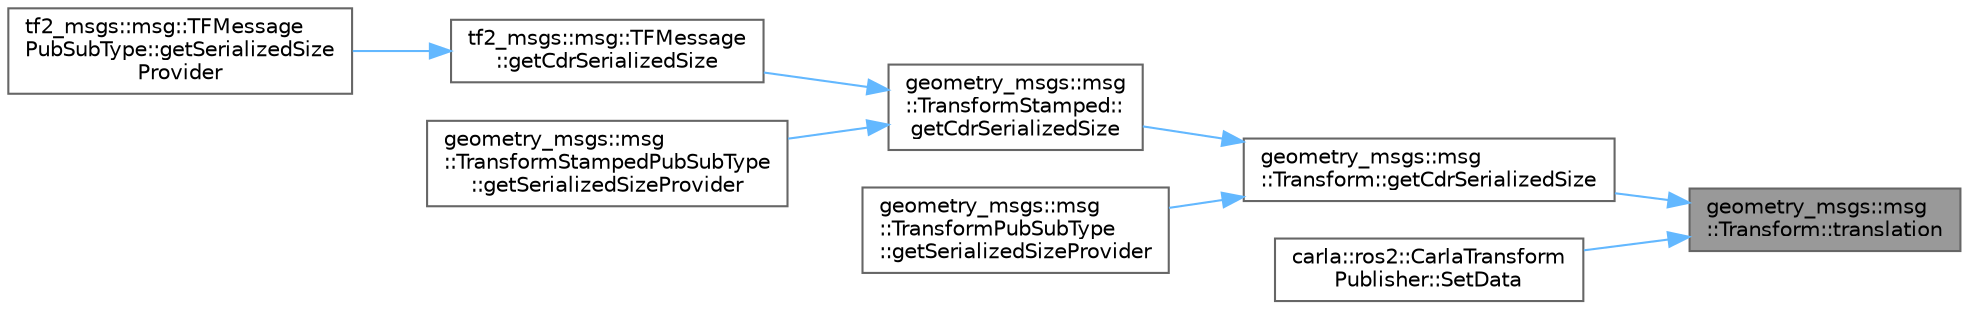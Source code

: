 digraph "geometry_msgs::msg::Transform::translation"
{
 // INTERACTIVE_SVG=YES
 // LATEX_PDF_SIZE
  bgcolor="transparent";
  edge [fontname=Helvetica,fontsize=10,labelfontname=Helvetica,labelfontsize=10];
  node [fontname=Helvetica,fontsize=10,shape=box,height=0.2,width=0.4];
  rankdir="RL";
  Node1 [id="Node000001",label="geometry_msgs::msg\l::Transform::translation",height=0.2,width=0.4,color="gray40", fillcolor="grey60", style="filled", fontcolor="black",tooltip="This function copies the value in member translation"];
  Node1 -> Node2 [id="edge1_Node000001_Node000002",dir="back",color="steelblue1",style="solid",tooltip=" "];
  Node2 [id="Node000002",label="geometry_msgs::msg\l::Transform::getCdrSerializedSize",height=0.2,width=0.4,color="grey40", fillcolor="white", style="filled",URL="$d6/d5a/classgeometry__msgs_1_1msg_1_1Transform.html#a2c265f59d89d3b05d617dc948d9c19b9",tooltip="This function returns the serialized size of a data depending on the buffer alignment."];
  Node2 -> Node3 [id="edge2_Node000002_Node000003",dir="back",color="steelblue1",style="solid",tooltip=" "];
  Node3 [id="Node000003",label="geometry_msgs::msg\l::TransformStamped::\lgetCdrSerializedSize",height=0.2,width=0.4,color="grey40", fillcolor="white", style="filled",URL="$dc/d01/classgeometry__msgs_1_1msg_1_1TransformStamped.html#a4222cca48a2ef9582346b5644584e5b9",tooltip="This function returns the serialized size of a data depending on the buffer alignment."];
  Node3 -> Node4 [id="edge3_Node000003_Node000004",dir="back",color="steelblue1",style="solid",tooltip=" "];
  Node4 [id="Node000004",label="tf2_msgs::msg::TFMessage\l::getCdrSerializedSize",height=0.2,width=0.4,color="grey40", fillcolor="white", style="filled",URL="$d2/df4/classtf2__msgs_1_1msg_1_1TFMessage.html#a13b09d556a6f9d0914e1ac927b1b3502",tooltip="This function returns the serialized size of a data depending on the buffer alignment."];
  Node4 -> Node5 [id="edge4_Node000004_Node000005",dir="back",color="steelblue1",style="solid",tooltip=" "];
  Node5 [id="Node000005",label="tf2_msgs::msg::TFMessage\lPubSubType::getSerializedSize\lProvider",height=0.2,width=0.4,color="grey40", fillcolor="white", style="filled",URL="$d4/d71/classtf2__msgs_1_1msg_1_1TFMessagePubSubType.html#a2b6367ac8ee0956eae0ace0181ecdfb3",tooltip=" "];
  Node3 -> Node6 [id="edge5_Node000003_Node000006",dir="back",color="steelblue1",style="solid",tooltip=" "];
  Node6 [id="Node000006",label="geometry_msgs::msg\l::TransformStampedPubSubType\l::getSerializedSizeProvider",height=0.2,width=0.4,color="grey40", fillcolor="white", style="filled",URL="$d0/d21/classgeometry__msgs_1_1msg_1_1TransformStampedPubSubType.html#a4d69517b613ea26907147e05d28d29d3",tooltip=" "];
  Node2 -> Node7 [id="edge6_Node000002_Node000007",dir="back",color="steelblue1",style="solid",tooltip=" "];
  Node7 [id="Node000007",label="geometry_msgs::msg\l::TransformPubSubType\l::getSerializedSizeProvider",height=0.2,width=0.4,color="grey40", fillcolor="white", style="filled",URL="$d7/d54/classgeometry__msgs_1_1msg_1_1TransformPubSubType.html#aaa86e1ea74d90d1bff2eaaf656590341",tooltip=" "];
  Node1 -> Node8 [id="edge7_Node000001_Node000008",dir="back",color="steelblue1",style="solid",tooltip=" "];
  Node8 [id="Node000008",label="carla::ros2::CarlaTransform\lPublisher::SetData",height=0.2,width=0.4,color="grey40", fillcolor="white", style="filled",URL="$d1/d14/classcarla_1_1ros2_1_1CarlaTransformPublisher.html#a4d5194de16427f3bb688109ceaf3088a",tooltip=" "];
}
